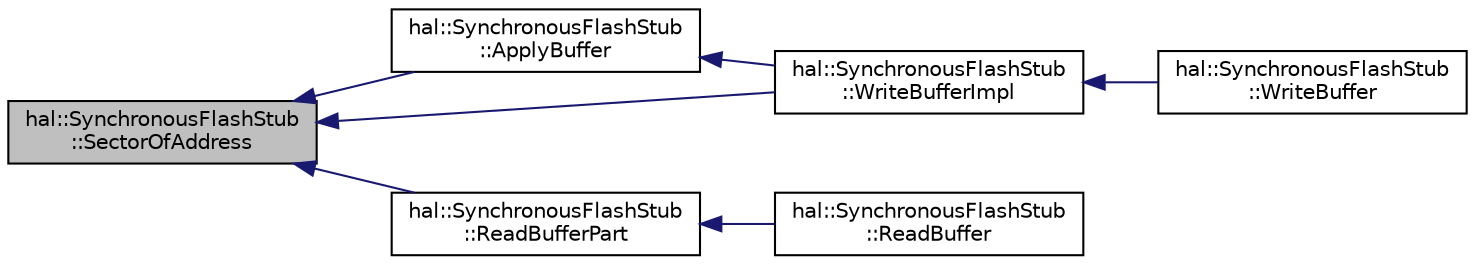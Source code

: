 digraph "hal::SynchronousFlashStub::SectorOfAddress"
{
 // INTERACTIVE_SVG=YES
  edge [fontname="Helvetica",fontsize="10",labelfontname="Helvetica",labelfontsize="10"];
  node [fontname="Helvetica",fontsize="10",shape=record];
  rankdir="LR";
  Node51 [label="hal::SynchronousFlashStub\l::SectorOfAddress",height=0.2,width=0.4,color="black", fillcolor="grey75", style="filled", fontcolor="black"];
  Node51 -> Node52 [dir="back",color="midnightblue",fontsize="10",style="solid",fontname="Helvetica"];
  Node52 [label="hal::SynchronousFlashStub\l::ApplyBuffer",height=0.2,width=0.4,color="black", fillcolor="white", style="filled",URL="$d8/d61/classhal_1_1_synchronous_flash_stub.html#ac6fe1f02922e2f3155b515a7e55c328b"];
  Node52 -> Node53 [dir="back",color="midnightblue",fontsize="10",style="solid",fontname="Helvetica"];
  Node53 [label="hal::SynchronousFlashStub\l::WriteBufferImpl",height=0.2,width=0.4,color="black", fillcolor="white", style="filled",URL="$d8/d61/classhal_1_1_synchronous_flash_stub.html#a04502ff6e6fe05ae080fe36f679ecf51"];
  Node53 -> Node54 [dir="back",color="midnightblue",fontsize="10",style="solid",fontname="Helvetica"];
  Node54 [label="hal::SynchronousFlashStub\l::WriteBuffer",height=0.2,width=0.4,color="black", fillcolor="white", style="filled",URL="$d8/d61/classhal_1_1_synchronous_flash_stub.html#ab75861ff4e6f8ec3ea3e1ad69493ecb4"];
  Node51 -> Node55 [dir="back",color="midnightblue",fontsize="10",style="solid",fontname="Helvetica"];
  Node55 [label="hal::SynchronousFlashStub\l::ReadBufferPart",height=0.2,width=0.4,color="black", fillcolor="white", style="filled",URL="$d8/d61/classhal_1_1_synchronous_flash_stub.html#a4afa315d39b27c0e055482ac8a983126"];
  Node55 -> Node56 [dir="back",color="midnightblue",fontsize="10",style="solid",fontname="Helvetica"];
  Node56 [label="hal::SynchronousFlashStub\l::ReadBuffer",height=0.2,width=0.4,color="black", fillcolor="white", style="filled",URL="$d8/d61/classhal_1_1_synchronous_flash_stub.html#ae56e59d30d1b7ba80aa0da5e82c412f9"];
  Node51 -> Node53 [dir="back",color="midnightblue",fontsize="10",style="solid",fontname="Helvetica"];
}
